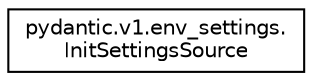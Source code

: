 digraph "Graphical Class Hierarchy"
{
 // LATEX_PDF_SIZE
  edge [fontname="Helvetica",fontsize="10",labelfontname="Helvetica",labelfontsize="10"];
  node [fontname="Helvetica",fontsize="10",shape=record];
  rankdir="LR";
  Node0 [label="pydantic.v1.env_settings.\lInitSettingsSource",height=0.2,width=0.4,color="black", fillcolor="white", style="filled",URL="$classpydantic_1_1v1_1_1env__settings_1_1InitSettingsSource.html",tooltip=" "];
}
